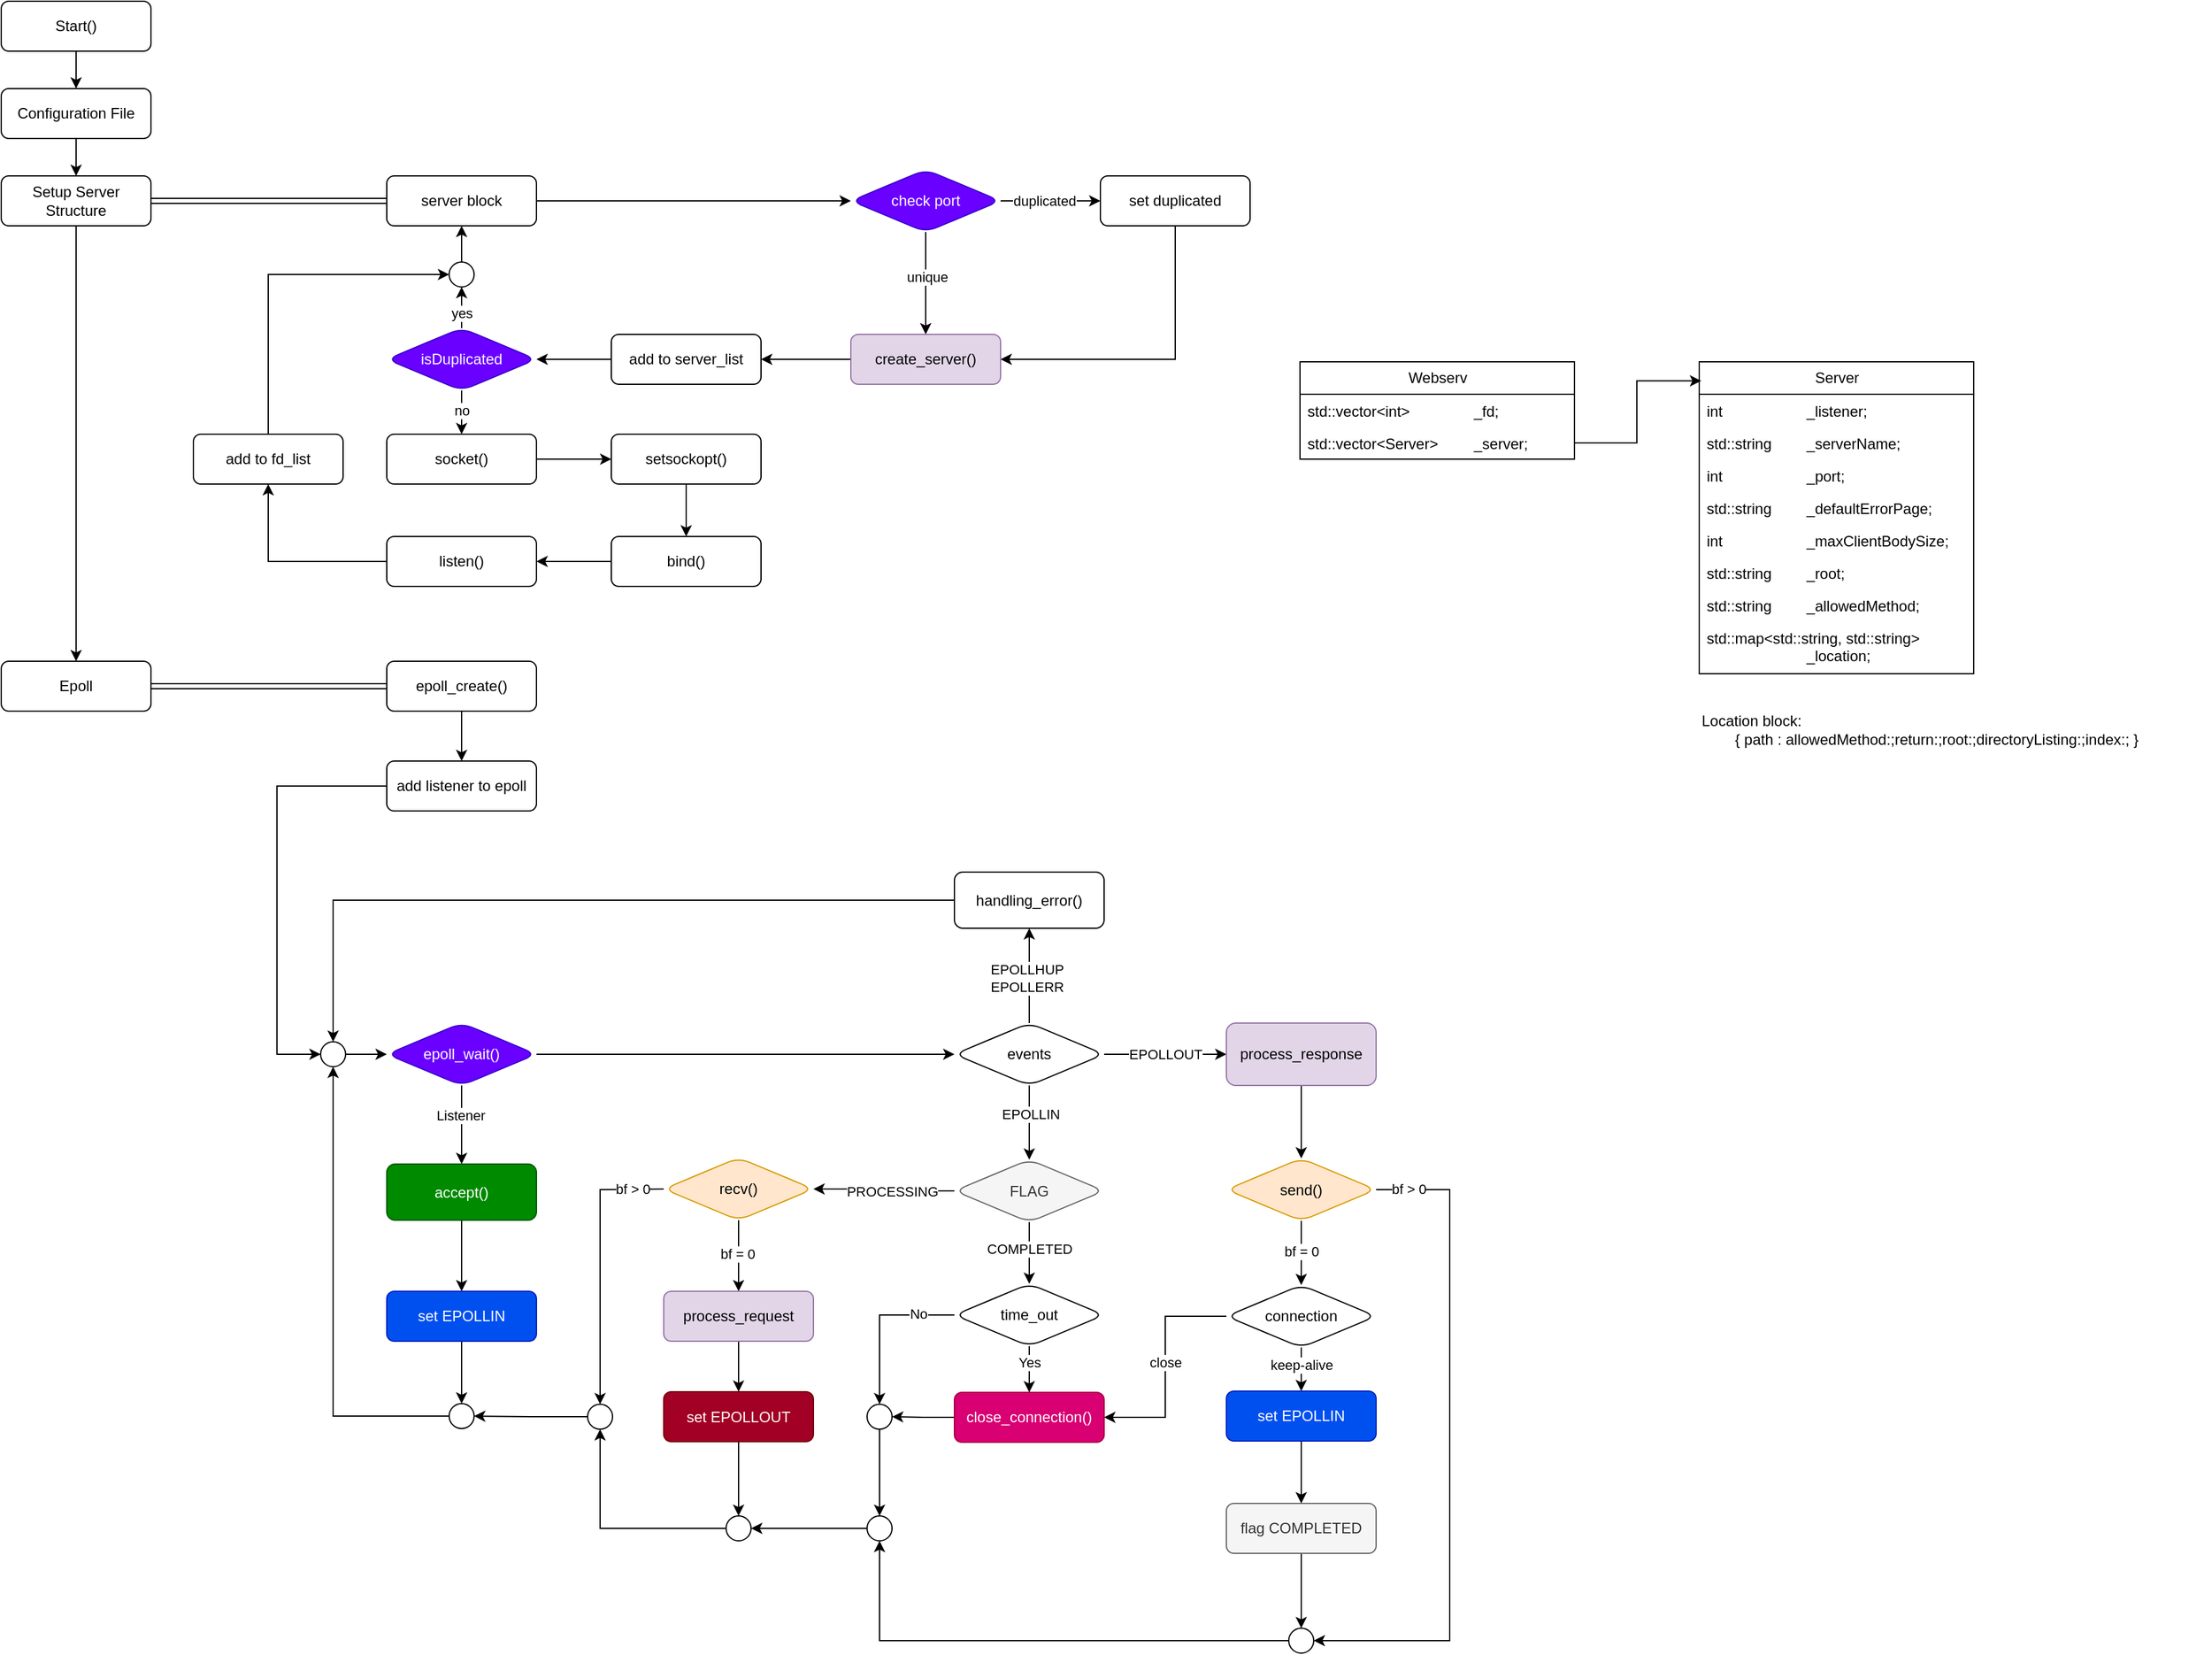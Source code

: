 <mxfile version="22.1.11" type="github">
  <diagram id="C5RBs43oDa-KdzZeNtuy" name="Page-1">
    <mxGraphModel dx="1805" dy="1611" grid="1" gridSize="10" guides="1" tooltips="1" connect="1" arrows="1" fold="1" page="0" pageScale="1" pageWidth="900" pageHeight="1600" math="0" shadow="0">
      <root>
        <mxCell id="WIyWlLk6GJQsqaUBKTNV-0" />
        <mxCell id="WIyWlLk6GJQsqaUBKTNV-1" parent="WIyWlLk6GJQsqaUBKTNV-0" />
        <mxCell id="yXXLYNOuBSX8wuwPwn-O-1" value="" style="edgeStyle=orthogonalEdgeStyle;rounded=0;orthogonalLoop=1;jettySize=auto;html=1;" edge="1" parent="WIyWlLk6GJQsqaUBKTNV-1" source="WIyWlLk6GJQsqaUBKTNV-3" target="yXXLYNOuBSX8wuwPwn-O-0">
          <mxGeometry relative="1" as="geometry" />
        </mxCell>
        <mxCell id="WIyWlLk6GJQsqaUBKTNV-3" value="Start()" style="rounded=1;whiteSpace=wrap;html=1;fontSize=12;glass=0;strokeWidth=1;shadow=0;" parent="WIyWlLk6GJQsqaUBKTNV-1" vertex="1">
          <mxGeometry x="-1" y="-449" width="120" height="40" as="geometry" />
        </mxCell>
        <mxCell id="yXXLYNOuBSX8wuwPwn-O-3" value="" style="edgeStyle=orthogonalEdgeStyle;rounded=0;orthogonalLoop=1;jettySize=auto;html=1;" edge="1" parent="WIyWlLk6GJQsqaUBKTNV-1" source="yXXLYNOuBSX8wuwPwn-O-0" target="yXXLYNOuBSX8wuwPwn-O-2">
          <mxGeometry relative="1" as="geometry" />
        </mxCell>
        <mxCell id="yXXLYNOuBSX8wuwPwn-O-0" value="Configuration File" style="whiteSpace=wrap;html=1;rounded=1;glass=0;strokeWidth=1;shadow=0;" vertex="1" parent="WIyWlLk6GJQsqaUBKTNV-1">
          <mxGeometry x="-1" y="-379" width="120" height="40" as="geometry" />
        </mxCell>
        <mxCell id="yXXLYNOuBSX8wuwPwn-O-203" value="" style="edgeStyle=orthogonalEdgeStyle;rounded=0;orthogonalLoop=1;jettySize=auto;html=1;shape=link;" edge="1" parent="WIyWlLk6GJQsqaUBKTNV-1" source="yXXLYNOuBSX8wuwPwn-O-2" target="yXXLYNOuBSX8wuwPwn-O-202">
          <mxGeometry relative="1" as="geometry" />
        </mxCell>
        <mxCell id="yXXLYNOuBSX8wuwPwn-O-247" style="edgeStyle=orthogonalEdgeStyle;rounded=0;orthogonalLoop=1;jettySize=auto;html=1;entryX=0.5;entryY=0;entryDx=0;entryDy=0;" edge="1" parent="WIyWlLk6GJQsqaUBKTNV-1" source="yXXLYNOuBSX8wuwPwn-O-2" target="yXXLYNOuBSX8wuwPwn-O-6">
          <mxGeometry relative="1" as="geometry" />
        </mxCell>
        <mxCell id="yXXLYNOuBSX8wuwPwn-O-2" value="Setup Server Structure" style="whiteSpace=wrap;html=1;rounded=1;glass=0;strokeWidth=1;shadow=0;" vertex="1" parent="WIyWlLk6GJQsqaUBKTNV-1">
          <mxGeometry x="-1" y="-309" width="120" height="40" as="geometry" />
        </mxCell>
        <mxCell id="yXXLYNOuBSX8wuwPwn-O-197" value="" style="edgeStyle=orthogonalEdgeStyle;rounded=0;orthogonalLoop=1;jettySize=auto;html=1;shape=link;" edge="1" parent="WIyWlLk6GJQsqaUBKTNV-1" source="yXXLYNOuBSX8wuwPwn-O-6" target="yXXLYNOuBSX8wuwPwn-O-196">
          <mxGeometry relative="1" as="geometry" />
        </mxCell>
        <mxCell id="yXXLYNOuBSX8wuwPwn-O-6" value="Epoll" style="whiteSpace=wrap;html=1;rounded=1;glass=0;strokeWidth=1;shadow=0;" vertex="1" parent="WIyWlLk6GJQsqaUBKTNV-1">
          <mxGeometry x="-1" y="80" width="120" height="40" as="geometry" />
        </mxCell>
        <mxCell id="yXXLYNOuBSX8wuwPwn-O-14" value="" style="edgeStyle=orthogonalEdgeStyle;rounded=0;orthogonalLoop=1;jettySize=auto;html=1;" edge="1" parent="WIyWlLk6GJQsqaUBKTNV-1" source="yXXLYNOuBSX8wuwPwn-O-9" target="yXXLYNOuBSX8wuwPwn-O-13">
          <mxGeometry relative="1" as="geometry" />
        </mxCell>
        <mxCell id="yXXLYNOuBSX8wuwPwn-O-15" value="Listener" style="edgeLabel;html=1;align=center;verticalAlign=middle;resizable=0;points=[];" vertex="1" connectable="0" parent="yXXLYNOuBSX8wuwPwn-O-14">
          <mxGeometry x="-0.247" y="-1" relative="1" as="geometry">
            <mxPoint as="offset" />
          </mxGeometry>
        </mxCell>
        <mxCell id="yXXLYNOuBSX8wuwPwn-O-17" value="" style="edgeStyle=orthogonalEdgeStyle;rounded=0;orthogonalLoop=1;jettySize=auto;html=1;" edge="1" parent="WIyWlLk6GJQsqaUBKTNV-1" source="yXXLYNOuBSX8wuwPwn-O-9" target="yXXLYNOuBSX8wuwPwn-O-16">
          <mxGeometry relative="1" as="geometry" />
        </mxCell>
        <mxCell id="yXXLYNOuBSX8wuwPwn-O-9" value="epoll_wait()" style="rhombus;whiteSpace=wrap;html=1;rounded=1;glass=0;strokeWidth=1;shadow=0;fillColor=#6a00ff;fontColor=#ffffff;strokeColor=#3700CC;" vertex="1" parent="WIyWlLk6GJQsqaUBKTNV-1">
          <mxGeometry x="308" y="370" width="120" height="50" as="geometry" />
        </mxCell>
        <mxCell id="yXXLYNOuBSX8wuwPwn-O-27" value="" style="edgeStyle=orthogonalEdgeStyle;rounded=0;orthogonalLoop=1;jettySize=auto;html=1;" edge="1" parent="WIyWlLk6GJQsqaUBKTNV-1" source="yXXLYNOuBSX8wuwPwn-O-13" target="yXXLYNOuBSX8wuwPwn-O-26">
          <mxGeometry relative="1" as="geometry" />
        </mxCell>
        <mxCell id="yXXLYNOuBSX8wuwPwn-O-13" value="accept()" style="whiteSpace=wrap;html=1;rounded=1;glass=0;strokeWidth=1;shadow=0;fillColor=#008a00;strokeColor=#005700;fontColor=#ffffff;" vertex="1" parent="WIyWlLk6GJQsqaUBKTNV-1">
          <mxGeometry x="308" y="483" width="120" height="45" as="geometry" />
        </mxCell>
        <mxCell id="yXXLYNOuBSX8wuwPwn-O-19" value="" style="edgeStyle=orthogonalEdgeStyle;rounded=0;orthogonalLoop=1;jettySize=auto;html=1;entryX=0.5;entryY=0;entryDx=0;entryDy=0;" edge="1" parent="WIyWlLk6GJQsqaUBKTNV-1" source="yXXLYNOuBSX8wuwPwn-O-16" target="yXXLYNOuBSX8wuwPwn-O-82">
          <mxGeometry relative="1" as="geometry">
            <mxPoint x="750" y="465" as="targetPoint" />
          </mxGeometry>
        </mxCell>
        <mxCell id="yXXLYNOuBSX8wuwPwn-O-20" value="EPOLLIN" style="edgeLabel;html=1;align=center;verticalAlign=middle;resizable=0;points=[];" vertex="1" connectable="0" parent="yXXLYNOuBSX8wuwPwn-O-19">
          <mxGeometry x="-0.247" y="1" relative="1" as="geometry">
            <mxPoint as="offset" />
          </mxGeometry>
        </mxCell>
        <mxCell id="yXXLYNOuBSX8wuwPwn-O-22" value="EPOLLOUT" style="edgeStyle=orthogonalEdgeStyle;rounded=0;orthogonalLoop=1;jettySize=auto;html=1;" edge="1" parent="WIyWlLk6GJQsqaUBKTNV-1" source="yXXLYNOuBSX8wuwPwn-O-16" target="yXXLYNOuBSX8wuwPwn-O-21">
          <mxGeometry x="-0.003" relative="1" as="geometry">
            <mxPoint as="offset" />
          </mxGeometry>
        </mxCell>
        <mxCell id="yXXLYNOuBSX8wuwPwn-O-24" value="" style="edgeStyle=orthogonalEdgeStyle;rounded=0;orthogonalLoop=1;jettySize=auto;html=1;" edge="1" parent="WIyWlLk6GJQsqaUBKTNV-1" source="yXXLYNOuBSX8wuwPwn-O-16" target="yXXLYNOuBSX8wuwPwn-O-23">
          <mxGeometry relative="1" as="geometry" />
        </mxCell>
        <mxCell id="yXXLYNOuBSX8wuwPwn-O-25" value="EPOLLHUP&lt;br&gt;EPOLLERR" style="edgeLabel;html=1;align=center;verticalAlign=middle;resizable=0;points=[];" vertex="1" connectable="0" parent="yXXLYNOuBSX8wuwPwn-O-24">
          <mxGeometry x="-0.041" y="2" relative="1" as="geometry">
            <mxPoint as="offset" />
          </mxGeometry>
        </mxCell>
        <mxCell id="yXXLYNOuBSX8wuwPwn-O-16" value="events" style="rhombus;whiteSpace=wrap;html=1;rounded=1;glass=0;strokeWidth=1;shadow=0;" vertex="1" parent="WIyWlLk6GJQsqaUBKTNV-1">
          <mxGeometry x="763" y="370" width="120" height="50" as="geometry" />
        </mxCell>
        <mxCell id="yXXLYNOuBSX8wuwPwn-O-49" value="" style="edgeStyle=orthogonalEdgeStyle;rounded=0;orthogonalLoop=1;jettySize=auto;html=1;" edge="1" parent="WIyWlLk6GJQsqaUBKTNV-1" source="yXXLYNOuBSX8wuwPwn-O-21" target="yXXLYNOuBSX8wuwPwn-O-48">
          <mxGeometry relative="1" as="geometry" />
        </mxCell>
        <mxCell id="yXXLYNOuBSX8wuwPwn-O-21" value="process_response" style="whiteSpace=wrap;html=1;rounded=1;glass=0;strokeWidth=1;shadow=0;fillColor=#e1d5e7;strokeColor=#9673a6;" vertex="1" parent="WIyWlLk6GJQsqaUBKTNV-1">
          <mxGeometry x="981" y="370" width="120" height="50" as="geometry" />
        </mxCell>
        <mxCell id="yXXLYNOuBSX8wuwPwn-O-166" style="edgeStyle=orthogonalEdgeStyle;rounded=0;orthogonalLoop=1;jettySize=auto;html=1;entryX=0.5;entryY=0;entryDx=0;entryDy=0;" edge="1" parent="WIyWlLk6GJQsqaUBKTNV-1" source="yXXLYNOuBSX8wuwPwn-O-23" target="yXXLYNOuBSX8wuwPwn-O-43">
          <mxGeometry relative="1" as="geometry" />
        </mxCell>
        <mxCell id="yXXLYNOuBSX8wuwPwn-O-23" value="handling_error()" style="whiteSpace=wrap;html=1;rounded=1;glass=0;strokeWidth=1;shadow=0;" vertex="1" parent="WIyWlLk6GJQsqaUBKTNV-1">
          <mxGeometry x="763" y="249" width="120" height="45" as="geometry" />
        </mxCell>
        <mxCell id="yXXLYNOuBSX8wuwPwn-O-29" value="" style="edgeStyle=orthogonalEdgeStyle;rounded=0;orthogonalLoop=1;jettySize=auto;html=1;" edge="1" parent="WIyWlLk6GJQsqaUBKTNV-1" source="yXXLYNOuBSX8wuwPwn-O-26" target="yXXLYNOuBSX8wuwPwn-O-28">
          <mxGeometry relative="1" as="geometry" />
        </mxCell>
        <mxCell id="yXXLYNOuBSX8wuwPwn-O-26" value="set EPOLLIN" style="whiteSpace=wrap;html=1;rounded=1;glass=0;strokeWidth=1;shadow=0;fillColor=#0050ef;strokeColor=#001DBC;fontColor=#ffffff;" vertex="1" parent="WIyWlLk6GJQsqaUBKTNV-1">
          <mxGeometry x="308" y="585" width="120" height="40" as="geometry" />
        </mxCell>
        <mxCell id="yXXLYNOuBSX8wuwPwn-O-46" style="edgeStyle=orthogonalEdgeStyle;rounded=0;orthogonalLoop=1;jettySize=auto;html=1;entryX=0.5;entryY=1;entryDx=0;entryDy=0;" edge="1" parent="WIyWlLk6GJQsqaUBKTNV-1" source="yXXLYNOuBSX8wuwPwn-O-28" target="yXXLYNOuBSX8wuwPwn-O-43">
          <mxGeometry relative="1" as="geometry" />
        </mxCell>
        <mxCell id="yXXLYNOuBSX8wuwPwn-O-28" value="" style="ellipse;whiteSpace=wrap;html=1;rounded=1;glass=0;strokeWidth=1;shadow=0;" vertex="1" parent="WIyWlLk6GJQsqaUBKTNV-1">
          <mxGeometry x="358" y="675" width="20" height="20" as="geometry" />
        </mxCell>
        <mxCell id="yXXLYNOuBSX8wuwPwn-O-104" value="" style="edgeStyle=orthogonalEdgeStyle;rounded=0;orthogonalLoop=1;jettySize=auto;html=1;" edge="1" parent="WIyWlLk6GJQsqaUBKTNV-1" source="yXXLYNOuBSX8wuwPwn-O-32" target="yXXLYNOuBSX8wuwPwn-O-34">
          <mxGeometry relative="1" as="geometry" />
        </mxCell>
        <mxCell id="yXXLYNOuBSX8wuwPwn-O-105" value="bf = 0" style="edgeLabel;html=1;align=center;verticalAlign=middle;resizable=0;points=[];" vertex="1" connectable="0" parent="yXXLYNOuBSX8wuwPwn-O-104">
          <mxGeometry x="0.209" y="-1" relative="1" as="geometry">
            <mxPoint y="-8" as="offset" />
          </mxGeometry>
        </mxCell>
        <mxCell id="yXXLYNOuBSX8wuwPwn-O-108" style="edgeStyle=orthogonalEdgeStyle;rounded=0;orthogonalLoop=1;jettySize=auto;html=1;entryX=0.5;entryY=0;entryDx=0;entryDy=0;" edge="1" parent="WIyWlLk6GJQsqaUBKTNV-1" target="yXXLYNOuBSX8wuwPwn-O-50">
          <mxGeometry relative="1" as="geometry">
            <mxPoint x="530.0" y="503.0" as="sourcePoint" />
            <mxPoint x="466" y="675.5" as="targetPoint" />
          </mxGeometry>
        </mxCell>
        <mxCell id="yXXLYNOuBSX8wuwPwn-O-110" value="bf &amp;gt; 0" style="edgeLabel;html=1;align=center;verticalAlign=middle;resizable=0;points=[];" vertex="1" connectable="0" parent="yXXLYNOuBSX8wuwPwn-O-108">
          <mxGeometry x="-0.521" y="-1" relative="1" as="geometry">
            <mxPoint x="27" y="-3" as="offset" />
          </mxGeometry>
        </mxCell>
        <mxCell id="yXXLYNOuBSX8wuwPwn-O-32" value="recv()" style="rhombus;whiteSpace=wrap;html=1;rounded=1;glass=0;strokeWidth=1;shadow=0;fillColor=#ffe6cc;strokeColor=#d79b00;" vertex="1" parent="WIyWlLk6GJQsqaUBKTNV-1">
          <mxGeometry x="530" y="478" width="120" height="50" as="geometry" />
        </mxCell>
        <mxCell id="yXXLYNOuBSX8wuwPwn-O-169" value="" style="edgeStyle=orthogonalEdgeStyle;rounded=0;orthogonalLoop=1;jettySize=auto;html=1;" edge="1" parent="WIyWlLk6GJQsqaUBKTNV-1" source="yXXLYNOuBSX8wuwPwn-O-34" target="yXXLYNOuBSX8wuwPwn-O-168">
          <mxGeometry relative="1" as="geometry" />
        </mxCell>
        <mxCell id="yXXLYNOuBSX8wuwPwn-O-34" value="process_request" style="whiteSpace=wrap;html=1;rounded=1;glass=0;strokeWidth=1;shadow=0;fillColor=#e1d5e7;strokeColor=#9673a6;" vertex="1" parent="WIyWlLk6GJQsqaUBKTNV-1">
          <mxGeometry x="530" y="585" width="120" height="40" as="geometry" />
        </mxCell>
        <mxCell id="yXXLYNOuBSX8wuwPwn-O-45" value="" style="edgeStyle=orthogonalEdgeStyle;rounded=0;orthogonalLoop=1;jettySize=auto;html=1;" edge="1" parent="WIyWlLk6GJQsqaUBKTNV-1" source="yXXLYNOuBSX8wuwPwn-O-43" target="yXXLYNOuBSX8wuwPwn-O-9">
          <mxGeometry relative="1" as="geometry" />
        </mxCell>
        <mxCell id="yXXLYNOuBSX8wuwPwn-O-43" value="" style="ellipse;whiteSpace=wrap;html=1;rounded=1;glass=0;strokeWidth=1;shadow=0;" vertex="1" parent="WIyWlLk6GJQsqaUBKTNV-1">
          <mxGeometry x="255" y="385" width="20" height="20" as="geometry" />
        </mxCell>
        <mxCell id="yXXLYNOuBSX8wuwPwn-O-153" value="" style="edgeStyle=orthogonalEdgeStyle;rounded=0;orthogonalLoop=1;jettySize=auto;html=1;" edge="1" parent="WIyWlLk6GJQsqaUBKTNV-1" source="yXXLYNOuBSX8wuwPwn-O-48" target="yXXLYNOuBSX8wuwPwn-O-65">
          <mxGeometry relative="1" as="geometry" />
        </mxCell>
        <mxCell id="yXXLYNOuBSX8wuwPwn-O-154" value="bf = 0" style="edgeLabel;html=1;align=center;verticalAlign=middle;resizable=0;points=[];" vertex="1" connectable="0" parent="yXXLYNOuBSX8wuwPwn-O-153">
          <mxGeometry x="-0.046" y="1" relative="1" as="geometry">
            <mxPoint x="-1" as="offset" />
          </mxGeometry>
        </mxCell>
        <mxCell id="yXXLYNOuBSX8wuwPwn-O-164" style="edgeStyle=orthogonalEdgeStyle;rounded=0;orthogonalLoop=1;jettySize=auto;html=1;entryX=1;entryY=0.5;entryDx=0;entryDy=0;" edge="1" parent="WIyWlLk6GJQsqaUBKTNV-1" source="yXXLYNOuBSX8wuwPwn-O-48" target="yXXLYNOuBSX8wuwPwn-O-160">
          <mxGeometry relative="1" as="geometry">
            <Array as="points">
              <mxPoint x="1160" y="504" />
              <mxPoint x="1160" y="865" />
            </Array>
          </mxGeometry>
        </mxCell>
        <mxCell id="yXXLYNOuBSX8wuwPwn-O-165" value="bf &amp;gt; 0" style="edgeLabel;html=1;align=center;verticalAlign=middle;resizable=0;points=[];" vertex="1" connectable="0" parent="yXXLYNOuBSX8wuwPwn-O-164">
          <mxGeometry x="-0.783" y="2" relative="1" as="geometry">
            <mxPoint x="-32" y="1" as="offset" />
          </mxGeometry>
        </mxCell>
        <mxCell id="yXXLYNOuBSX8wuwPwn-O-48" value="send()" style="rhombus;whiteSpace=wrap;html=1;rounded=1;glass=0;strokeWidth=1;shadow=0;fillColor=#ffe6cc;strokeColor=#d79b00;" vertex="1" parent="WIyWlLk6GJQsqaUBKTNV-1">
          <mxGeometry x="981" y="478.5" width="120" height="50" as="geometry" />
        </mxCell>
        <mxCell id="yXXLYNOuBSX8wuwPwn-O-155" value="" style="edgeStyle=orthogonalEdgeStyle;rounded=0;orthogonalLoop=1;jettySize=auto;html=1;" edge="1" parent="WIyWlLk6GJQsqaUBKTNV-1" source="yXXLYNOuBSX8wuwPwn-O-65" target="yXXLYNOuBSX8wuwPwn-O-77">
          <mxGeometry relative="1" as="geometry" />
        </mxCell>
        <mxCell id="yXXLYNOuBSX8wuwPwn-O-158" value="keep-alive" style="edgeLabel;html=1;align=center;verticalAlign=middle;resizable=0;points=[];" vertex="1" connectable="0" parent="yXXLYNOuBSX8wuwPwn-O-155">
          <mxGeometry x="-0.453" y="1" relative="1" as="geometry">
            <mxPoint x="-1" y="1" as="offset" />
          </mxGeometry>
        </mxCell>
        <mxCell id="yXXLYNOuBSX8wuwPwn-O-156" style="edgeStyle=orthogonalEdgeStyle;rounded=0;orthogonalLoop=1;jettySize=auto;html=1;entryX=1;entryY=0.5;entryDx=0;entryDy=0;" edge="1" parent="WIyWlLk6GJQsqaUBKTNV-1" source="yXXLYNOuBSX8wuwPwn-O-65" target="yXXLYNOuBSX8wuwPwn-O-72">
          <mxGeometry relative="1" as="geometry" />
        </mxCell>
        <mxCell id="yXXLYNOuBSX8wuwPwn-O-157" value="close" style="edgeLabel;html=1;align=center;verticalAlign=middle;resizable=0;points=[];" vertex="1" connectable="0" parent="yXXLYNOuBSX8wuwPwn-O-156">
          <mxGeometry x="-0.618" relative="1" as="geometry">
            <mxPoint x="-15" y="37" as="offset" />
          </mxGeometry>
        </mxCell>
        <mxCell id="yXXLYNOuBSX8wuwPwn-O-65" value="connection" style="rhombus;whiteSpace=wrap;html=1;rounded=1;glass=0;strokeWidth=1;shadow=0;" vertex="1" parent="WIyWlLk6GJQsqaUBKTNV-1">
          <mxGeometry x="981" y="580" width="120" height="50" as="geometry" />
        </mxCell>
        <mxCell id="yXXLYNOuBSX8wuwPwn-O-175" value="" style="edgeStyle=orthogonalEdgeStyle;rounded=0;orthogonalLoop=1;jettySize=auto;html=1;" edge="1" parent="WIyWlLk6GJQsqaUBKTNV-1" source="yXXLYNOuBSX8wuwPwn-O-72" target="yXXLYNOuBSX8wuwPwn-O-172">
          <mxGeometry relative="1" as="geometry" />
        </mxCell>
        <mxCell id="yXXLYNOuBSX8wuwPwn-O-72" value="close_connection()" style="whiteSpace=wrap;html=1;rounded=1;glass=0;strokeWidth=1;shadow=0;fillColor=#d80073;fontColor=#ffffff;strokeColor=#A50040;" vertex="1" parent="WIyWlLk6GJQsqaUBKTNV-1">
          <mxGeometry x="763" y="666" width="120" height="40" as="geometry" />
        </mxCell>
        <mxCell id="yXXLYNOuBSX8wuwPwn-O-178" value="" style="edgeStyle=orthogonalEdgeStyle;rounded=0;orthogonalLoop=1;jettySize=auto;html=1;" edge="1" parent="WIyWlLk6GJQsqaUBKTNV-1" source="yXXLYNOuBSX8wuwPwn-O-77" target="yXXLYNOuBSX8wuwPwn-O-177">
          <mxGeometry relative="1" as="geometry" />
        </mxCell>
        <mxCell id="yXXLYNOuBSX8wuwPwn-O-77" value="set EPOLLIN" style="whiteSpace=wrap;html=1;rounded=1;glass=0;strokeWidth=1;shadow=0;fillColor=#0050ef;strokeColor=#001DBC;fontColor=#ffffff;" vertex="1" parent="WIyWlLk6GJQsqaUBKTNV-1">
          <mxGeometry x="981" y="665" width="120" height="40" as="geometry" />
        </mxCell>
        <mxCell id="yXXLYNOuBSX8wuwPwn-O-85" value="" style="edgeStyle=orthogonalEdgeStyle;rounded=0;orthogonalLoop=1;jettySize=auto;html=1;" edge="1" parent="WIyWlLk6GJQsqaUBKTNV-1" source="yXXLYNOuBSX8wuwPwn-O-82" target="yXXLYNOuBSX8wuwPwn-O-84">
          <mxGeometry relative="1" as="geometry" />
        </mxCell>
        <mxCell id="yXXLYNOuBSX8wuwPwn-O-86" value="COMPLETED" style="edgeLabel;html=1;align=center;verticalAlign=middle;resizable=0;points=[];" vertex="1" connectable="0" parent="yXXLYNOuBSX8wuwPwn-O-85">
          <mxGeometry x="0.116" y="1" relative="1" as="geometry">
            <mxPoint x="-1" y="-6" as="offset" />
          </mxGeometry>
        </mxCell>
        <mxCell id="yXXLYNOuBSX8wuwPwn-O-102" value="" style="edgeStyle=orthogonalEdgeStyle;rounded=0;orthogonalLoop=1;jettySize=auto;html=1;" edge="1" parent="WIyWlLk6GJQsqaUBKTNV-1" source="yXXLYNOuBSX8wuwPwn-O-82" target="yXXLYNOuBSX8wuwPwn-O-32">
          <mxGeometry relative="1" as="geometry" />
        </mxCell>
        <mxCell id="yXXLYNOuBSX8wuwPwn-O-103" value="PROCESSING" style="edgeLabel;html=1;align=center;verticalAlign=middle;resizable=0;points=[];" vertex="1" connectable="0" parent="yXXLYNOuBSX8wuwPwn-O-102">
          <mxGeometry x="-0.118" y="1" relative="1" as="geometry">
            <mxPoint y="-1" as="offset" />
          </mxGeometry>
        </mxCell>
        <mxCell id="yXXLYNOuBSX8wuwPwn-O-82" value="FLAG" style="rhombus;whiteSpace=wrap;html=1;rounded=1;glass=0;strokeWidth=1;shadow=0;fillColor=#f5f5f5;strokeColor=#666666;fontColor=#333333;" vertex="1" parent="WIyWlLk6GJQsqaUBKTNV-1">
          <mxGeometry x="763" y="479.5" width="120" height="50" as="geometry" />
        </mxCell>
        <mxCell id="yXXLYNOuBSX8wuwPwn-O-173" style="edgeStyle=orthogonalEdgeStyle;rounded=0;orthogonalLoop=1;jettySize=auto;html=1;entryX=0.5;entryY=0;entryDx=0;entryDy=0;" edge="1" parent="WIyWlLk6GJQsqaUBKTNV-1" source="yXXLYNOuBSX8wuwPwn-O-84" target="yXXLYNOuBSX8wuwPwn-O-172">
          <mxGeometry relative="1" as="geometry" />
        </mxCell>
        <mxCell id="yXXLYNOuBSX8wuwPwn-O-176" value="No" style="edgeLabel;html=1;align=center;verticalAlign=middle;resizable=0;points=[];" vertex="1" connectable="0" parent="yXXLYNOuBSX8wuwPwn-O-173">
          <mxGeometry x="-0.402" relative="1" as="geometry">
            <mxPoint x="10" y="-1" as="offset" />
          </mxGeometry>
        </mxCell>
        <mxCell id="yXXLYNOuBSX8wuwPwn-O-84" value="time_out" style="rhombus;whiteSpace=wrap;html=1;rounded=1;glass=0;strokeWidth=1;shadow=0;" vertex="1" parent="WIyWlLk6GJQsqaUBKTNV-1">
          <mxGeometry x="763" y="579" width="120" height="50" as="geometry" />
        </mxCell>
        <mxCell id="yXXLYNOuBSX8wuwPwn-O-94" value="" style="edgeStyle=orthogonalEdgeStyle;rounded=0;orthogonalLoop=1;jettySize=auto;html=1;" edge="1" parent="WIyWlLk6GJQsqaUBKTNV-1" source="yXXLYNOuBSX8wuwPwn-O-50" target="yXXLYNOuBSX8wuwPwn-O-28">
          <mxGeometry relative="1" as="geometry" />
        </mxCell>
        <mxCell id="yXXLYNOuBSX8wuwPwn-O-50" value="" style="ellipse;whiteSpace=wrap;html=1;rounded=1;glass=0;strokeWidth=1;shadow=0;" vertex="1" parent="WIyWlLk6GJQsqaUBKTNV-1">
          <mxGeometry x="469" y="675.5" width="20" height="20" as="geometry" />
        </mxCell>
        <mxCell id="yXXLYNOuBSX8wuwPwn-O-115" value="" style="edgeStyle=orthogonalEdgeStyle;rounded=0;orthogonalLoop=1;jettySize=auto;html=1;" edge="1" parent="WIyWlLk6GJQsqaUBKTNV-1" source="yXXLYNOuBSX8wuwPwn-O-113" target="yXXLYNOuBSX8wuwPwn-O-50">
          <mxGeometry relative="1" as="geometry" />
        </mxCell>
        <mxCell id="yXXLYNOuBSX8wuwPwn-O-113" value="" style="ellipse;whiteSpace=wrap;html=1;rounded=1;glass=0;strokeWidth=1;shadow=0;" vertex="1" parent="WIyWlLk6GJQsqaUBKTNV-1">
          <mxGeometry x="580" y="765" width="20" height="20" as="geometry" />
        </mxCell>
        <mxCell id="yXXLYNOuBSX8wuwPwn-O-171" value="" style="edgeStyle=orthogonalEdgeStyle;rounded=0;orthogonalLoop=1;jettySize=auto;html=1;" edge="1" parent="WIyWlLk6GJQsqaUBKTNV-1" source="yXXLYNOuBSX8wuwPwn-O-120" target="yXXLYNOuBSX8wuwPwn-O-113">
          <mxGeometry relative="1" as="geometry" />
        </mxCell>
        <mxCell id="yXXLYNOuBSX8wuwPwn-O-120" value="" style="ellipse;whiteSpace=wrap;html=1;rounded=1;glass=0;strokeWidth=1;shadow=0;" vertex="1" parent="WIyWlLk6GJQsqaUBKTNV-1">
          <mxGeometry x="693" y="765" width="20" height="20" as="geometry" />
        </mxCell>
        <mxCell id="yXXLYNOuBSX8wuwPwn-O-140" style="edgeStyle=orthogonalEdgeStyle;rounded=0;orthogonalLoop=1;jettySize=auto;html=1;entryX=0.5;entryY=0;entryDx=0;entryDy=0;" edge="1" parent="WIyWlLk6GJQsqaUBKTNV-1" source="yXXLYNOuBSX8wuwPwn-O-84" target="yXXLYNOuBSX8wuwPwn-O-72">
          <mxGeometry relative="1" as="geometry" />
        </mxCell>
        <mxCell id="yXXLYNOuBSX8wuwPwn-O-142" value="Yes" style="edgeLabel;html=1;align=center;verticalAlign=middle;resizable=0;points=[];" vertex="1" connectable="0" parent="yXXLYNOuBSX8wuwPwn-O-140">
          <mxGeometry x="-0.5" y="2" relative="1" as="geometry">
            <mxPoint x="-2" y="2" as="offset" />
          </mxGeometry>
        </mxCell>
        <mxCell id="yXXLYNOuBSX8wuwPwn-O-163" style="edgeStyle=orthogonalEdgeStyle;rounded=0;orthogonalLoop=1;jettySize=auto;html=1;entryX=0.5;entryY=1;entryDx=0;entryDy=0;" edge="1" parent="WIyWlLk6GJQsqaUBKTNV-1" source="yXXLYNOuBSX8wuwPwn-O-160" target="yXXLYNOuBSX8wuwPwn-O-120">
          <mxGeometry relative="1" as="geometry">
            <mxPoint x="890" y="805" as="targetPoint" />
          </mxGeometry>
        </mxCell>
        <mxCell id="yXXLYNOuBSX8wuwPwn-O-160" value="" style="ellipse;whiteSpace=wrap;html=1;rounded=1;glass=0;strokeWidth=1;shadow=0;" vertex="1" parent="WIyWlLk6GJQsqaUBKTNV-1">
          <mxGeometry x="1031" y="855" width="20" height="20" as="geometry" />
        </mxCell>
        <mxCell id="yXXLYNOuBSX8wuwPwn-O-170" value="" style="edgeStyle=orthogonalEdgeStyle;rounded=0;orthogonalLoop=1;jettySize=auto;html=1;" edge="1" parent="WIyWlLk6GJQsqaUBKTNV-1" source="yXXLYNOuBSX8wuwPwn-O-168" target="yXXLYNOuBSX8wuwPwn-O-113">
          <mxGeometry relative="1" as="geometry" />
        </mxCell>
        <mxCell id="yXXLYNOuBSX8wuwPwn-O-168" value="set EPOLLOUT" style="whiteSpace=wrap;html=1;rounded=1;glass=0;strokeWidth=1;shadow=0;fillColor=#a20025;strokeColor=#6F0000;fontColor=#ffffff;" vertex="1" parent="WIyWlLk6GJQsqaUBKTNV-1">
          <mxGeometry x="530" y="665.5" width="120" height="40" as="geometry" />
        </mxCell>
        <mxCell id="yXXLYNOuBSX8wuwPwn-O-174" value="" style="edgeStyle=orthogonalEdgeStyle;rounded=0;orthogonalLoop=1;jettySize=auto;html=1;" edge="1" parent="WIyWlLk6GJQsqaUBKTNV-1" source="yXXLYNOuBSX8wuwPwn-O-172" target="yXXLYNOuBSX8wuwPwn-O-120">
          <mxGeometry relative="1" as="geometry" />
        </mxCell>
        <mxCell id="yXXLYNOuBSX8wuwPwn-O-172" value="" style="ellipse;whiteSpace=wrap;html=1;rounded=1;glass=0;strokeWidth=1;shadow=0;" vertex="1" parent="WIyWlLk6GJQsqaUBKTNV-1">
          <mxGeometry x="693" y="675.5" width="20" height="20" as="geometry" />
        </mxCell>
        <mxCell id="yXXLYNOuBSX8wuwPwn-O-179" value="" style="edgeStyle=orthogonalEdgeStyle;rounded=0;orthogonalLoop=1;jettySize=auto;html=1;" edge="1" parent="WIyWlLk6GJQsqaUBKTNV-1" source="yXXLYNOuBSX8wuwPwn-O-177" target="yXXLYNOuBSX8wuwPwn-O-160">
          <mxGeometry relative="1" as="geometry" />
        </mxCell>
        <mxCell id="yXXLYNOuBSX8wuwPwn-O-177" value="flag COMPLETED" style="whiteSpace=wrap;html=1;rounded=1;glass=0;strokeWidth=1;shadow=0;fillColor=#f5f5f5;strokeColor=#666666;fontColor=#333333;" vertex="1" parent="WIyWlLk6GJQsqaUBKTNV-1">
          <mxGeometry x="981" y="755" width="120" height="40" as="geometry" />
        </mxCell>
        <mxCell id="yXXLYNOuBSX8wuwPwn-O-243" value="" style="edgeStyle=orthogonalEdgeStyle;rounded=0;orthogonalLoop=1;jettySize=auto;html=1;" edge="1" parent="WIyWlLk6GJQsqaUBKTNV-1" source="yXXLYNOuBSX8wuwPwn-O-183" target="yXXLYNOuBSX8wuwPwn-O-185">
          <mxGeometry relative="1" as="geometry" />
        </mxCell>
        <mxCell id="yXXLYNOuBSX8wuwPwn-O-183" value="socket()" style="whiteSpace=wrap;html=1;rounded=1;glass=0;strokeWidth=1;shadow=0;" vertex="1" parent="WIyWlLk6GJQsqaUBKTNV-1">
          <mxGeometry x="308" y="-102" width="120" height="40" as="geometry" />
        </mxCell>
        <mxCell id="yXXLYNOuBSX8wuwPwn-O-188" value="" style="edgeStyle=orthogonalEdgeStyle;rounded=0;orthogonalLoop=1;jettySize=auto;html=1;" edge="1" parent="WIyWlLk6GJQsqaUBKTNV-1" source="yXXLYNOuBSX8wuwPwn-O-185" target="yXXLYNOuBSX8wuwPwn-O-187">
          <mxGeometry relative="1" as="geometry" />
        </mxCell>
        <mxCell id="yXXLYNOuBSX8wuwPwn-O-185" value="setsockopt()" style="whiteSpace=wrap;html=1;rounded=1;glass=0;strokeWidth=1;shadow=0;" vertex="1" parent="WIyWlLk6GJQsqaUBKTNV-1">
          <mxGeometry x="488" y="-102" width="120" height="40" as="geometry" />
        </mxCell>
        <mxCell id="yXXLYNOuBSX8wuwPwn-O-190" value="" style="edgeStyle=orthogonalEdgeStyle;rounded=0;orthogonalLoop=1;jettySize=auto;html=1;" edge="1" parent="WIyWlLk6GJQsqaUBKTNV-1" source="yXXLYNOuBSX8wuwPwn-O-187" target="yXXLYNOuBSX8wuwPwn-O-189">
          <mxGeometry relative="1" as="geometry" />
        </mxCell>
        <mxCell id="yXXLYNOuBSX8wuwPwn-O-187" value="bind()" style="whiteSpace=wrap;html=1;rounded=1;glass=0;strokeWidth=1;shadow=0;" vertex="1" parent="WIyWlLk6GJQsqaUBKTNV-1">
          <mxGeometry x="488" y="-20" width="120" height="40" as="geometry" />
        </mxCell>
        <mxCell id="yXXLYNOuBSX8wuwPwn-O-205" value="" style="edgeStyle=orthogonalEdgeStyle;rounded=0;orthogonalLoop=1;jettySize=auto;html=1;" edge="1" parent="WIyWlLk6GJQsqaUBKTNV-1" source="yXXLYNOuBSX8wuwPwn-O-189" target="yXXLYNOuBSX8wuwPwn-O-204">
          <mxGeometry relative="1" as="geometry" />
        </mxCell>
        <mxCell id="yXXLYNOuBSX8wuwPwn-O-189" value="listen()" style="whiteSpace=wrap;html=1;rounded=1;glass=0;strokeWidth=1;shadow=0;" vertex="1" parent="WIyWlLk6GJQsqaUBKTNV-1">
          <mxGeometry x="308" y="-20" width="120" height="40" as="geometry" />
        </mxCell>
        <mxCell id="yXXLYNOuBSX8wuwPwn-O-199" value="" style="edgeStyle=orthogonalEdgeStyle;rounded=0;orthogonalLoop=1;jettySize=auto;html=1;" edge="1" parent="WIyWlLk6GJQsqaUBKTNV-1" source="yXXLYNOuBSX8wuwPwn-O-196" target="yXXLYNOuBSX8wuwPwn-O-198">
          <mxGeometry relative="1" as="geometry" />
        </mxCell>
        <mxCell id="yXXLYNOuBSX8wuwPwn-O-196" value="epoll_create()" style="whiteSpace=wrap;html=1;rounded=1;glass=0;strokeWidth=1;shadow=0;" vertex="1" parent="WIyWlLk6GJQsqaUBKTNV-1">
          <mxGeometry x="308" y="80" width="120" height="40" as="geometry" />
        </mxCell>
        <mxCell id="yXXLYNOuBSX8wuwPwn-O-201" style="edgeStyle=orthogonalEdgeStyle;rounded=0;orthogonalLoop=1;jettySize=auto;html=1;entryX=0;entryY=0.5;entryDx=0;entryDy=0;" edge="1" parent="WIyWlLk6GJQsqaUBKTNV-1" source="yXXLYNOuBSX8wuwPwn-O-198" target="yXXLYNOuBSX8wuwPwn-O-43">
          <mxGeometry relative="1" as="geometry">
            <Array as="points">
              <mxPoint x="220" y="180" />
              <mxPoint x="220" y="395" />
            </Array>
          </mxGeometry>
        </mxCell>
        <mxCell id="yXXLYNOuBSX8wuwPwn-O-198" value="add listener to epoll" style="whiteSpace=wrap;html=1;rounded=1;glass=0;strokeWidth=1;shadow=0;" vertex="1" parent="WIyWlLk6GJQsqaUBKTNV-1">
          <mxGeometry x="308" y="160" width="120" height="40" as="geometry" />
        </mxCell>
        <mxCell id="yXXLYNOuBSX8wuwPwn-O-207" value="" style="edgeStyle=orthogonalEdgeStyle;rounded=0;orthogonalLoop=1;jettySize=auto;html=1;entryX=0;entryY=0.5;entryDx=0;entryDy=0;" edge="1" parent="WIyWlLk6GJQsqaUBKTNV-1" source="yXXLYNOuBSX8wuwPwn-O-202" target="yXXLYNOuBSX8wuwPwn-O-208">
          <mxGeometry relative="1" as="geometry">
            <mxPoint x="460" y="-289" as="targetPoint" />
          </mxGeometry>
        </mxCell>
        <mxCell id="yXXLYNOuBSX8wuwPwn-O-202" value="server block" style="whiteSpace=wrap;html=1;rounded=1;glass=0;strokeWidth=1;shadow=0;" vertex="1" parent="WIyWlLk6GJQsqaUBKTNV-1">
          <mxGeometry x="308" y="-309" width="120" height="40" as="geometry" />
        </mxCell>
        <mxCell id="yXXLYNOuBSX8wuwPwn-O-248" style="edgeStyle=orthogonalEdgeStyle;rounded=0;orthogonalLoop=1;jettySize=auto;html=1;entryX=0;entryY=0.5;entryDx=0;entryDy=0;" edge="1" parent="WIyWlLk6GJQsqaUBKTNV-1" source="yXXLYNOuBSX8wuwPwn-O-204" target="yXXLYNOuBSX8wuwPwn-O-233">
          <mxGeometry relative="1" as="geometry">
            <Array as="points">
              <mxPoint x="213" y="-230" />
            </Array>
          </mxGeometry>
        </mxCell>
        <mxCell id="yXXLYNOuBSX8wuwPwn-O-204" value="add to fd_list" style="whiteSpace=wrap;html=1;rounded=1;glass=0;strokeWidth=1;shadow=0;" vertex="1" parent="WIyWlLk6GJQsqaUBKTNV-1">
          <mxGeometry x="153" y="-102" width="120" height="40" as="geometry" />
        </mxCell>
        <mxCell id="yXXLYNOuBSX8wuwPwn-O-213" value="" style="edgeStyle=orthogonalEdgeStyle;rounded=0;orthogonalLoop=1;jettySize=auto;html=1;" edge="1" parent="WIyWlLk6GJQsqaUBKTNV-1" source="yXXLYNOuBSX8wuwPwn-O-208" target="yXXLYNOuBSX8wuwPwn-O-212">
          <mxGeometry relative="1" as="geometry" />
        </mxCell>
        <mxCell id="yXXLYNOuBSX8wuwPwn-O-220" value="duplicated" style="edgeLabel;html=1;align=center;verticalAlign=middle;resizable=0;points=[];" vertex="1" connectable="0" parent="yXXLYNOuBSX8wuwPwn-O-213">
          <mxGeometry x="-0.056" y="-1" relative="1" as="geometry">
            <mxPoint x="-3" y="-1" as="offset" />
          </mxGeometry>
        </mxCell>
        <mxCell id="yXXLYNOuBSX8wuwPwn-O-215" value="" style="edgeStyle=orthogonalEdgeStyle;rounded=0;orthogonalLoop=1;jettySize=auto;html=1;" edge="1" parent="WIyWlLk6GJQsqaUBKTNV-1" source="yXXLYNOuBSX8wuwPwn-O-208" target="yXXLYNOuBSX8wuwPwn-O-214">
          <mxGeometry relative="1" as="geometry" />
        </mxCell>
        <mxCell id="yXXLYNOuBSX8wuwPwn-O-218" value="unique" style="edgeLabel;html=1;align=center;verticalAlign=middle;resizable=0;points=[];" vertex="1" connectable="0" parent="yXXLYNOuBSX8wuwPwn-O-215">
          <mxGeometry x="-0.134" y="1" relative="1" as="geometry">
            <mxPoint as="offset" />
          </mxGeometry>
        </mxCell>
        <mxCell id="yXXLYNOuBSX8wuwPwn-O-208" value="check port" style="rhombus;whiteSpace=wrap;html=1;rounded=1;glass=0;strokeWidth=1;shadow=0;fillColor=#6a00ff;fontColor=#ffffff;strokeColor=#3700CC;" vertex="1" parent="WIyWlLk6GJQsqaUBKTNV-1">
          <mxGeometry x="680" y="-314" width="120" height="50" as="geometry" />
        </mxCell>
        <mxCell id="yXXLYNOuBSX8wuwPwn-O-244" style="edgeStyle=orthogonalEdgeStyle;rounded=0;orthogonalLoop=1;jettySize=auto;html=1;entryX=1;entryY=0.5;entryDx=0;entryDy=0;" edge="1" parent="WIyWlLk6GJQsqaUBKTNV-1" source="yXXLYNOuBSX8wuwPwn-O-212" target="yXXLYNOuBSX8wuwPwn-O-214">
          <mxGeometry relative="1" as="geometry">
            <Array as="points">
              <mxPoint x="940" y="-162" />
            </Array>
          </mxGeometry>
        </mxCell>
        <mxCell id="yXXLYNOuBSX8wuwPwn-O-212" value="set duplicated" style="whiteSpace=wrap;html=1;rounded=1;glass=0;strokeWidth=1;shadow=0;" vertex="1" parent="WIyWlLk6GJQsqaUBKTNV-1">
          <mxGeometry x="880" y="-309" width="120" height="40" as="geometry" />
        </mxCell>
        <mxCell id="yXXLYNOuBSX8wuwPwn-O-241" value="" style="edgeStyle=orthogonalEdgeStyle;rounded=0;orthogonalLoop=1;jettySize=auto;html=1;" edge="1" parent="WIyWlLk6GJQsqaUBKTNV-1" source="yXXLYNOuBSX8wuwPwn-O-214" target="yXXLYNOuBSX8wuwPwn-O-239">
          <mxGeometry relative="1" as="geometry" />
        </mxCell>
        <mxCell id="yXXLYNOuBSX8wuwPwn-O-214" value="create_server()" style="whiteSpace=wrap;html=1;rounded=1;glass=0;strokeWidth=1;shadow=0;fillColor=#e1d5e7;strokeColor=#9673a6;" vertex="1" parent="WIyWlLk6GJQsqaUBKTNV-1">
          <mxGeometry x="680" y="-182" width="120" height="40" as="geometry" />
        </mxCell>
        <mxCell id="yXXLYNOuBSX8wuwPwn-O-229" value="" style="edgeStyle=orthogonalEdgeStyle;rounded=0;orthogonalLoop=1;jettySize=auto;html=1;" edge="1" parent="WIyWlLk6GJQsqaUBKTNV-1" source="yXXLYNOuBSX8wuwPwn-O-225" target="yXXLYNOuBSX8wuwPwn-O-183">
          <mxGeometry relative="1" as="geometry" />
        </mxCell>
        <mxCell id="yXXLYNOuBSX8wuwPwn-O-237" value="no" style="edgeLabel;html=1;align=center;verticalAlign=middle;resizable=0;points=[];" vertex="1" connectable="0" parent="yXXLYNOuBSX8wuwPwn-O-229">
          <mxGeometry x="-0.087" y="-1" relative="1" as="geometry">
            <mxPoint x="-1" y="-4" as="offset" />
          </mxGeometry>
        </mxCell>
        <mxCell id="yXXLYNOuBSX8wuwPwn-O-235" value="" style="edgeStyle=orthogonalEdgeStyle;rounded=0;orthogonalLoop=1;jettySize=auto;html=1;" edge="1" parent="WIyWlLk6GJQsqaUBKTNV-1" source="yXXLYNOuBSX8wuwPwn-O-225" target="yXXLYNOuBSX8wuwPwn-O-233">
          <mxGeometry relative="1" as="geometry" />
        </mxCell>
        <mxCell id="yXXLYNOuBSX8wuwPwn-O-238" value="yes" style="edgeLabel;html=1;align=center;verticalAlign=middle;resizable=0;points=[];" vertex="1" connectable="0" parent="yXXLYNOuBSX8wuwPwn-O-235">
          <mxGeometry x="-0.626" y="2" relative="1" as="geometry">
            <mxPoint x="2" y="-3" as="offset" />
          </mxGeometry>
        </mxCell>
        <mxCell id="yXXLYNOuBSX8wuwPwn-O-225" value="isDuplicated" style="rhombus;whiteSpace=wrap;html=1;rounded=1;glass=0;strokeWidth=1;shadow=0;fillColor=#6a00ff;fontColor=#ffffff;strokeColor=#3700CC;" vertex="1" parent="WIyWlLk6GJQsqaUBKTNV-1">
          <mxGeometry x="308" y="-187" width="120" height="50" as="geometry" />
        </mxCell>
        <mxCell id="yXXLYNOuBSX8wuwPwn-O-234" value="" style="edgeStyle=orthogonalEdgeStyle;rounded=0;orthogonalLoop=1;jettySize=auto;html=1;" edge="1" parent="WIyWlLk6GJQsqaUBKTNV-1" source="yXXLYNOuBSX8wuwPwn-O-233" target="yXXLYNOuBSX8wuwPwn-O-202">
          <mxGeometry relative="1" as="geometry" />
        </mxCell>
        <mxCell id="yXXLYNOuBSX8wuwPwn-O-233" value="" style="ellipse;whiteSpace=wrap;html=1;rounded=1;glass=0;strokeWidth=1;shadow=0;" vertex="1" parent="WIyWlLk6GJQsqaUBKTNV-1">
          <mxGeometry x="358" y="-240" width="20" height="20" as="geometry" />
        </mxCell>
        <mxCell id="yXXLYNOuBSX8wuwPwn-O-242" value="" style="edgeStyle=orthogonalEdgeStyle;rounded=0;orthogonalLoop=1;jettySize=auto;html=1;" edge="1" parent="WIyWlLk6GJQsqaUBKTNV-1" source="yXXLYNOuBSX8wuwPwn-O-239" target="yXXLYNOuBSX8wuwPwn-O-225">
          <mxGeometry relative="1" as="geometry" />
        </mxCell>
        <mxCell id="yXXLYNOuBSX8wuwPwn-O-239" value="add to server_list" style="whiteSpace=wrap;html=1;rounded=1;glass=0;strokeWidth=1;shadow=0;" vertex="1" parent="WIyWlLk6GJQsqaUBKTNV-1">
          <mxGeometry x="488" y="-182" width="120" height="40" as="geometry" />
        </mxCell>
        <mxCell id="yXXLYNOuBSX8wuwPwn-O-258" value="Server" style="swimlane;fontStyle=0;childLayout=stackLayout;horizontal=1;startSize=26;fillColor=none;horizontalStack=0;resizeParent=1;resizeParentMax=0;resizeLast=0;collapsible=1;marginBottom=0;html=1;" vertex="1" parent="WIyWlLk6GJQsqaUBKTNV-1">
          <mxGeometry x="1360" y="-160" width="220" height="250" as="geometry" />
        </mxCell>
        <mxCell id="yXXLYNOuBSX8wuwPwn-O-261" value="int&lt;span style=&quot;white-space: pre;&quot;&gt;&#x9;&lt;/span&gt;&lt;span style=&quot;white-space: pre;&quot;&gt;&#x9;&lt;/span&gt;&lt;span style=&quot;white-space: pre;&quot;&gt;&#x9;&lt;/span&gt;_listener;" style="text;strokeColor=none;fillColor=none;align=left;verticalAlign=top;spacingLeft=4;spacingRight=4;overflow=hidden;rotatable=0;points=[[0,0.5],[1,0.5]];portConstraint=eastwest;whiteSpace=wrap;html=1;" vertex="1" parent="yXXLYNOuBSX8wuwPwn-O-258">
          <mxGeometry y="26" width="220" height="26" as="geometry" />
        </mxCell>
        <mxCell id="yXXLYNOuBSX8wuwPwn-O-259" value="std::string&lt;span style=&quot;white-space: pre;&quot;&gt;&#x9;&lt;/span&gt;_serverName;" style="text;strokeColor=none;fillColor=none;align=left;verticalAlign=top;spacingLeft=4;spacingRight=4;overflow=hidden;rotatable=0;points=[[0,0.5],[1,0.5]];portConstraint=eastwest;whiteSpace=wrap;html=1;" vertex="1" parent="yXXLYNOuBSX8wuwPwn-O-258">
          <mxGeometry y="52" width="220" height="26" as="geometry" />
        </mxCell>
        <mxCell id="yXXLYNOuBSX8wuwPwn-O-260" value="int&lt;span style=&quot;white-space: pre;&quot;&gt;&#x9;&lt;/span&gt;&lt;span style=&quot;white-space: pre;&quot;&gt;&#x9;&lt;/span&gt;&lt;span style=&quot;white-space: pre;&quot;&gt;&#x9;&lt;/span&gt;_port;" style="text;strokeColor=none;fillColor=none;align=left;verticalAlign=top;spacingLeft=4;spacingRight=4;overflow=hidden;rotatable=0;points=[[0,0.5],[1,0.5]];portConstraint=eastwest;whiteSpace=wrap;html=1;" vertex="1" parent="yXXLYNOuBSX8wuwPwn-O-258">
          <mxGeometry y="78" width="220" height="26" as="geometry" />
        </mxCell>
        <mxCell id="yXXLYNOuBSX8wuwPwn-O-262" value="std::string&lt;span style=&quot;white-space: pre;&quot;&gt;&#x9;&lt;/span&gt;_defaultErrorPage;" style="text;strokeColor=none;fillColor=none;align=left;verticalAlign=top;spacingLeft=4;spacingRight=4;overflow=hidden;rotatable=0;points=[[0,0.5],[1,0.5]];portConstraint=eastwest;whiteSpace=wrap;html=1;" vertex="1" parent="yXXLYNOuBSX8wuwPwn-O-258">
          <mxGeometry y="104" width="220" height="26" as="geometry" />
        </mxCell>
        <mxCell id="yXXLYNOuBSX8wuwPwn-O-263" value="int&lt;span style=&quot;white-space: pre;&quot;&gt;&#x9;&lt;/span&gt;&lt;span style=&quot;white-space: pre;&quot;&gt;&#x9;&lt;/span&gt;&lt;span style=&quot;white-space: pre;&quot;&gt;&#x9;&lt;/span&gt;_maxClientBodySize;" style="text;strokeColor=none;fillColor=none;align=left;verticalAlign=top;spacingLeft=4;spacingRight=4;overflow=hidden;rotatable=0;points=[[0,0.5],[1,0.5]];portConstraint=eastwest;whiteSpace=wrap;html=1;" vertex="1" parent="yXXLYNOuBSX8wuwPwn-O-258">
          <mxGeometry y="130" width="220" height="26" as="geometry" />
        </mxCell>
        <mxCell id="yXXLYNOuBSX8wuwPwn-O-264" value="std::string&lt;span style=&quot;white-space: pre;&quot;&gt;&#x9;&lt;/span&gt;_root;" style="text;strokeColor=none;fillColor=none;align=left;verticalAlign=top;spacingLeft=4;spacingRight=4;overflow=hidden;rotatable=0;points=[[0,0.5],[1,0.5]];portConstraint=eastwest;whiteSpace=wrap;html=1;" vertex="1" parent="yXXLYNOuBSX8wuwPwn-O-258">
          <mxGeometry y="156" width="220" height="26" as="geometry" />
        </mxCell>
        <mxCell id="yXXLYNOuBSX8wuwPwn-O-265" value="std::string&lt;span style=&quot;white-space: pre;&quot;&gt;&#x9;&lt;/span&gt;_allowedMethod;" style="text;strokeColor=none;fillColor=none;align=left;verticalAlign=top;spacingLeft=4;spacingRight=4;overflow=hidden;rotatable=0;points=[[0,0.5],[1,0.5]];portConstraint=eastwest;whiteSpace=wrap;html=1;" vertex="1" parent="yXXLYNOuBSX8wuwPwn-O-258">
          <mxGeometry y="182" width="220" height="26" as="geometry" />
        </mxCell>
        <mxCell id="yXXLYNOuBSX8wuwPwn-O-266" value="std::map&amp;lt;std::string, std::string&amp;gt;&lt;br&gt;&lt;span style=&quot;white-space: pre;&quot;&gt;&#x9;&lt;/span&gt;&lt;span style=&quot;white-space: pre;&quot;&gt;&#x9;&lt;/span&gt;&lt;span style=&quot;white-space: pre;&quot;&gt;&#x9;&lt;/span&gt;_location;" style="text;strokeColor=none;fillColor=none;align=left;verticalAlign=top;spacingLeft=4;spacingRight=4;overflow=hidden;rotatable=0;points=[[0,0.5],[1,0.5]];portConstraint=eastwest;whiteSpace=wrap;html=1;" vertex="1" parent="yXXLYNOuBSX8wuwPwn-O-258">
          <mxGeometry y="208" width="220" height="42" as="geometry" />
        </mxCell>
        <mxCell id="yXXLYNOuBSX8wuwPwn-O-268" value="Webserv" style="swimlane;fontStyle=0;childLayout=stackLayout;horizontal=1;startSize=26;fillColor=none;horizontalStack=0;resizeParent=1;resizeParentMax=0;resizeLast=0;collapsible=1;marginBottom=0;html=1;" vertex="1" parent="WIyWlLk6GJQsqaUBKTNV-1">
          <mxGeometry x="1040" y="-160" width="220" height="78" as="geometry" />
        </mxCell>
        <mxCell id="yXXLYNOuBSX8wuwPwn-O-269" value="std::vector&amp;lt;int&amp;gt;&lt;span style=&quot;white-space: pre;&quot;&gt;&#x9;&lt;span style=&quot;white-space: pre;&quot;&gt;&#x9;&lt;/span&gt;&lt;/span&gt;_fd;" style="text;strokeColor=none;fillColor=none;align=left;verticalAlign=top;spacingLeft=4;spacingRight=4;overflow=hidden;rotatable=0;points=[[0,0.5],[1,0.5]];portConstraint=eastwest;whiteSpace=wrap;html=1;" vertex="1" parent="yXXLYNOuBSX8wuwPwn-O-268">
          <mxGeometry y="26" width="220" height="26" as="geometry" />
        </mxCell>
        <mxCell id="yXXLYNOuBSX8wuwPwn-O-270" value="std::vector&amp;lt;Server&amp;gt;&lt;span style=&quot;white-space: pre;&quot;&gt;&#x9;&lt;span style=&quot;white-space: pre;&quot;&gt;&#x9;&lt;/span&gt;&lt;/span&gt;_server;" style="text;strokeColor=none;fillColor=none;align=left;verticalAlign=top;spacingLeft=4;spacingRight=4;overflow=hidden;rotatable=0;points=[[0,0.5],[1,0.5]];portConstraint=eastwest;whiteSpace=wrap;html=1;" vertex="1" parent="yXXLYNOuBSX8wuwPwn-O-268">
          <mxGeometry y="52" width="220" height="26" as="geometry" />
        </mxCell>
        <mxCell id="yXXLYNOuBSX8wuwPwn-O-277" style="edgeStyle=orthogonalEdgeStyle;rounded=0;orthogonalLoop=1;jettySize=auto;html=1;entryX=0.007;entryY=0.061;entryDx=0;entryDy=0;entryPerimeter=0;" edge="1" parent="WIyWlLk6GJQsqaUBKTNV-1" source="yXXLYNOuBSX8wuwPwn-O-270" target="yXXLYNOuBSX8wuwPwn-O-258">
          <mxGeometry relative="1" as="geometry" />
        </mxCell>
        <mxCell id="yXXLYNOuBSX8wuwPwn-O-288" value="Location block:&lt;br&gt;&lt;span style=&quot;white-space: pre;&quot;&gt;&#x9;&lt;/span&gt;{ path : allowedMethod:;return:;root:;directoryListing:;index:; }" style="text;html=1;strokeColor=none;fillColor=none;align=left;verticalAlign=middle;whiteSpace=wrap;rounded=0;" vertex="1" parent="WIyWlLk6GJQsqaUBKTNV-1">
          <mxGeometry x="1360" y="120" width="410" height="30" as="geometry" />
        </mxCell>
      </root>
    </mxGraphModel>
  </diagram>
</mxfile>
